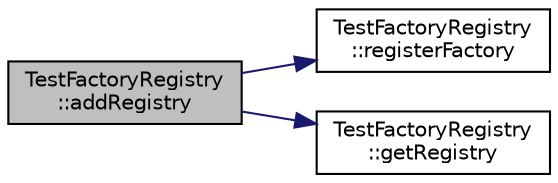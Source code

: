 digraph "TestFactoryRegistry::addRegistry"
{
  edge [fontname="Helvetica",fontsize="10",labelfontname="Helvetica",labelfontsize="10"];
  node [fontname="Helvetica",fontsize="10",shape=record];
  rankdir="LR";
  Node1 [label="TestFactoryRegistry\l::addRegistry",height=0.2,width=0.4,color="black", fillcolor="grey75", style="filled", fontcolor="black"];
  Node1 -> Node2 [color="midnightblue",fontsize="10",style="solid",fontname="Helvetica"];
  Node2 [label="TestFactoryRegistry\l::registerFactory",height=0.2,width=0.4,color="black", fillcolor="white", style="filled",URL="$class_test_factory_registry.html#a632c38375727ca735e2c1897bd625b99"];
  Node1 -> Node3 [color="midnightblue",fontsize="10",style="solid",fontname="Helvetica"];
  Node3 [label="TestFactoryRegistry\l::getRegistry",height=0.2,width=0.4,color="black", fillcolor="white", style="filled",URL="$class_test_factory_registry.html#ac153260dae65c3e6e8ebc33ecde04ccb"];
}
